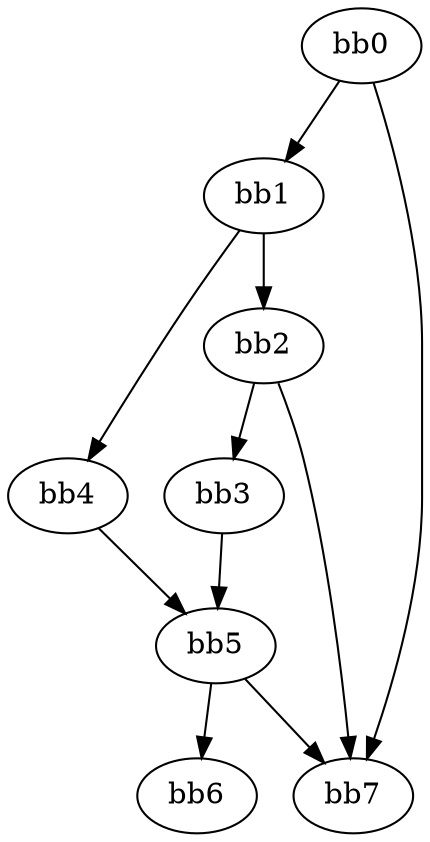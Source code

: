 digraph {
    0 [ label = "bb0\l" ]
    1 [ label = "bb1\l" ]
    2 [ label = "bb2\l" ]
    3 [ label = "bb3\l" ]
    4 [ label = "bb4\l" ]
    5 [ label = "bb5\l" ]
    6 [ label = "bb6\l" ]
    7 [ label = "bb7\l" ]
    0 -> 1 [ ]
    0 -> 7 [ ]
    1 -> 2 [ ]
    1 -> 4 [ ]
    2 -> 3 [ ]
    2 -> 7 [ ]
    3 -> 5 [ ]
    4 -> 5 [ ]
    5 -> 6 [ ]
    5 -> 7 [ ]
}

